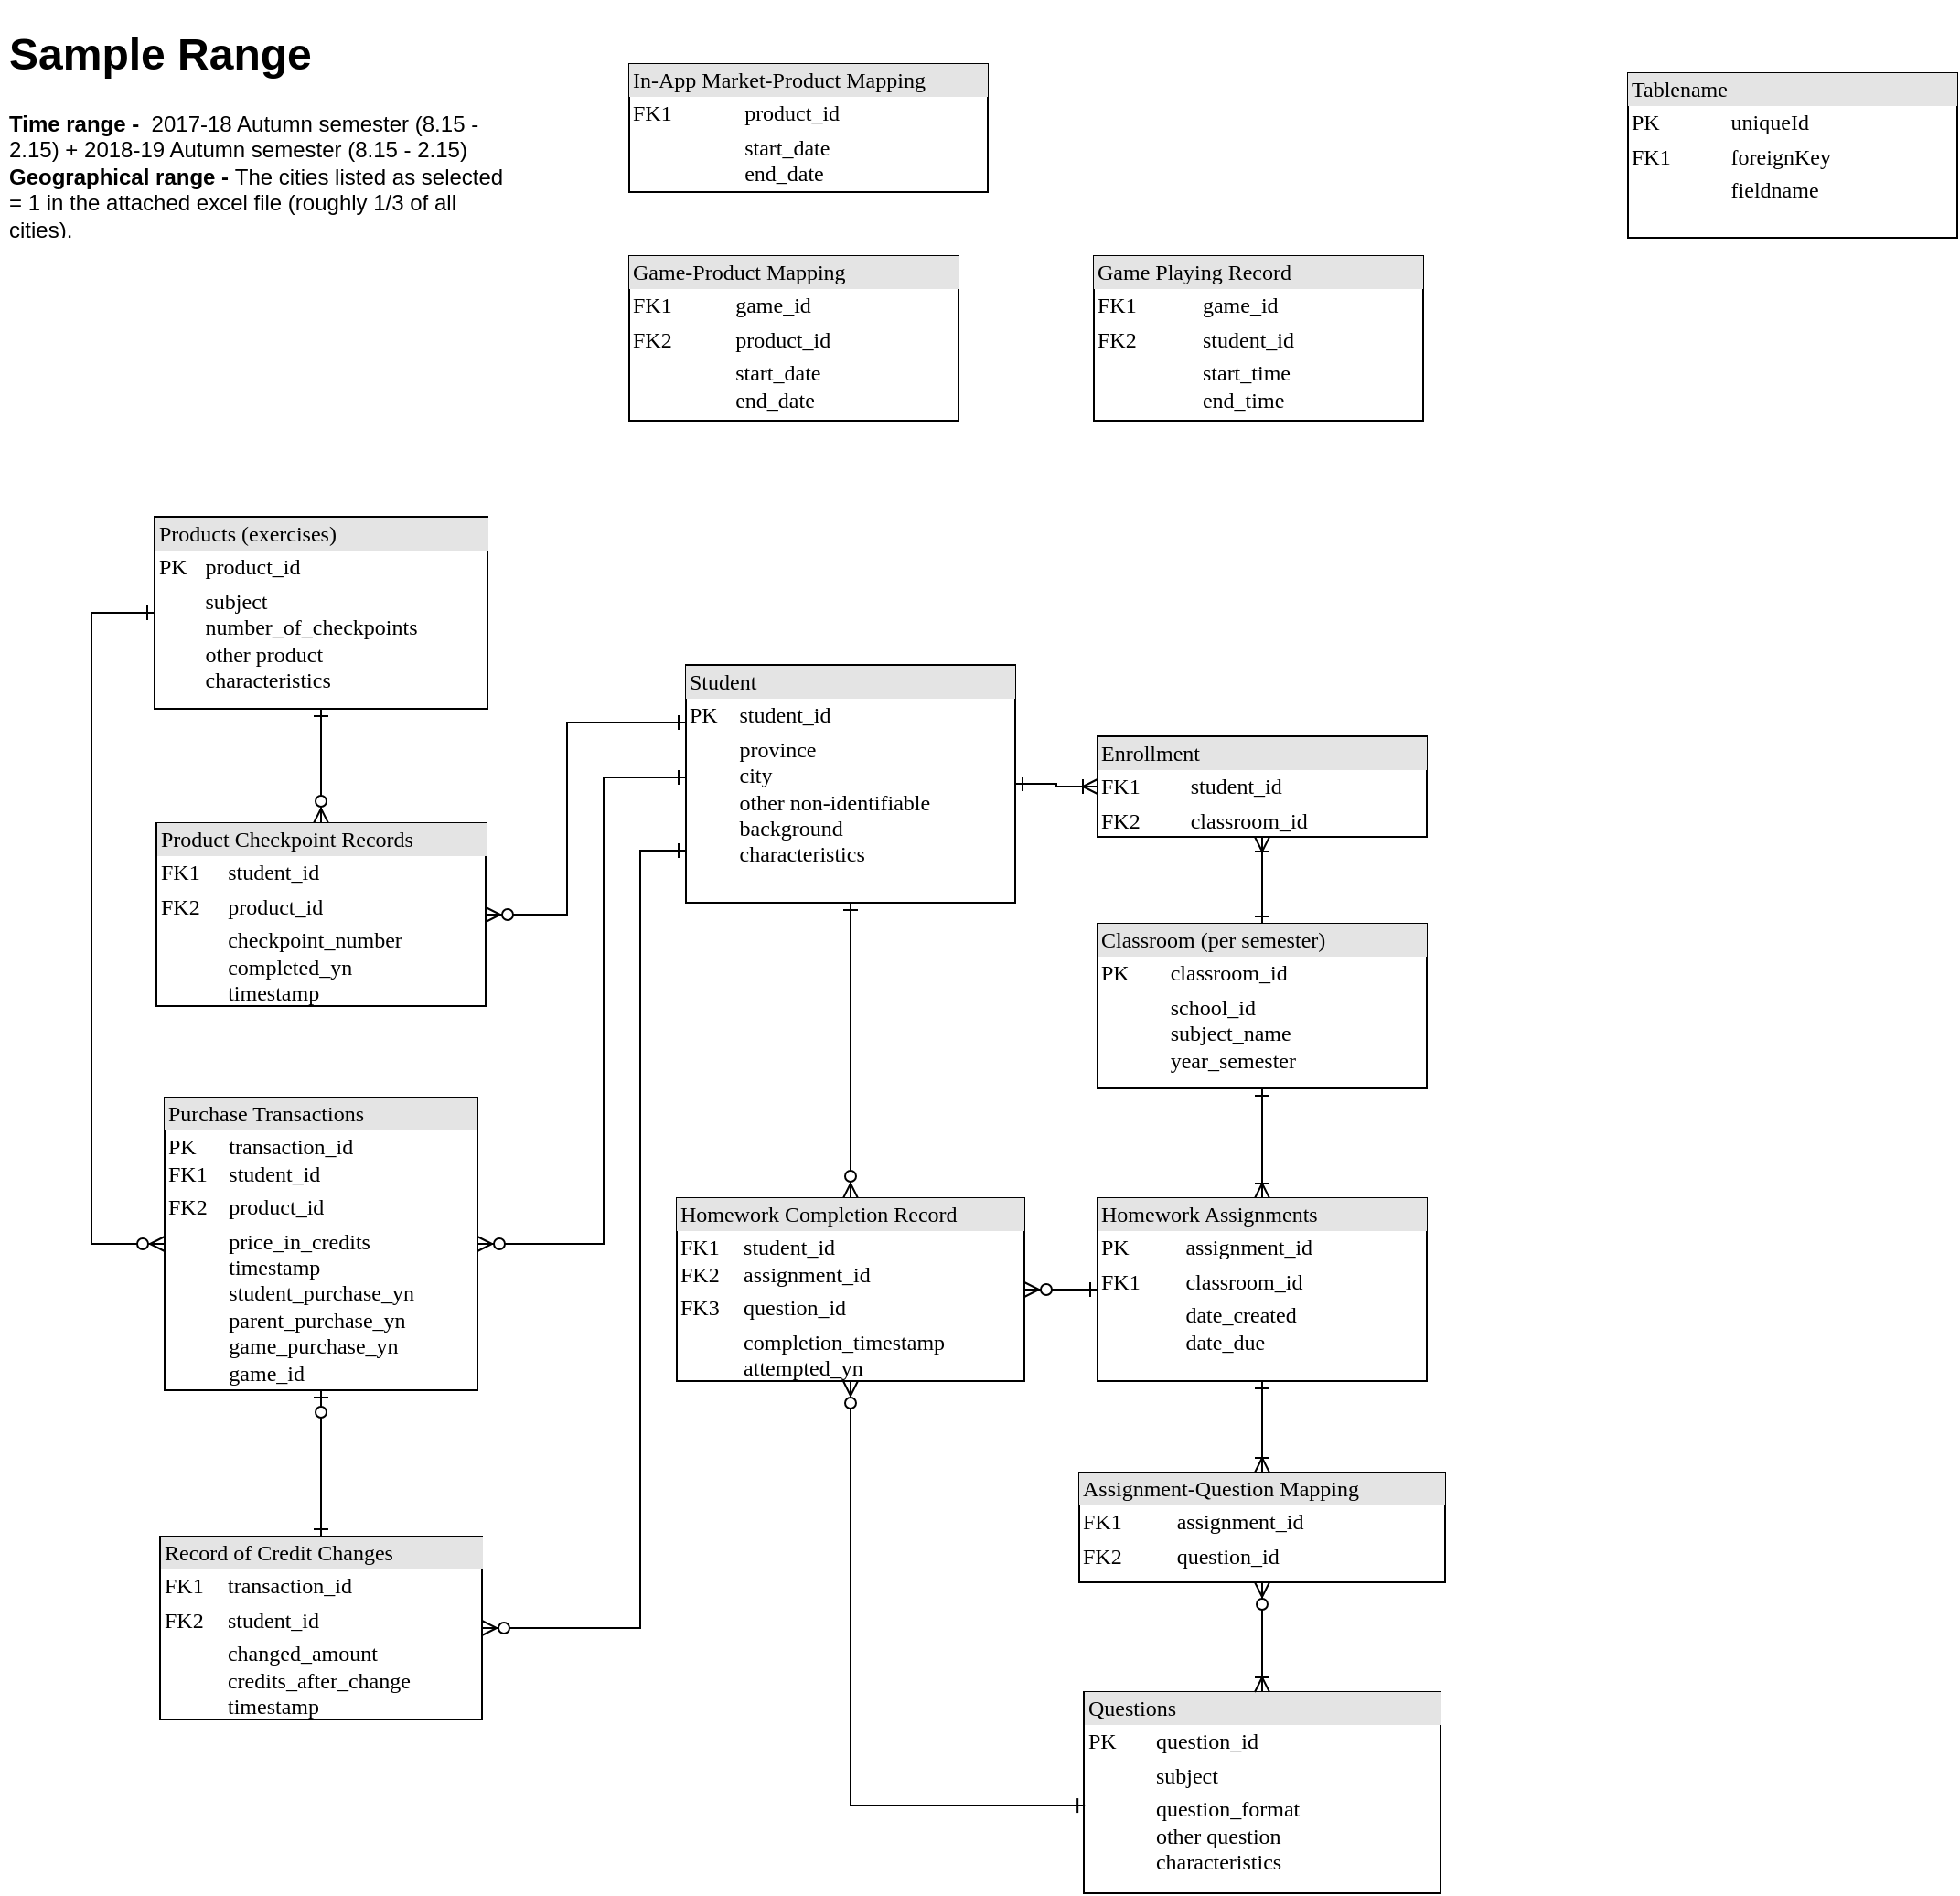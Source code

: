 <mxfile version="10.3.6" type="github"><diagram id="L-7_TeaR0YVO8-77fk-K" name="Page-1"><mxGraphModel dx="558" dy="1667" grid="1" gridSize="10" guides="1" tooltips="1" connect="1" arrows="1" fold="1" page="1" pageScale="1" pageWidth="827" pageHeight="1169" math="0" shadow="0"><root><mxCell id="0"/><mxCell id="1" parent="0"/><mxCell id="oMZmumesdzEXHa7TI7hS-1" style="edgeStyle=orthogonalEdgeStyle;rounded=0;orthogonalLoop=1;jettySize=auto;html=1;exitX=1;exitY=0.5;exitDx=0;exitDy=0;entryX=0;entryY=0.5;entryDx=0;entryDy=0;endArrow=ERoneToMany;endFill=0;startArrow=ERone;startFill=0;" parent="1" source="oMZmumesdzEXHa7TI7hS-3" target="oMZmumesdzEXHa7TI7hS-9" edge="1"><mxGeometry relative="1" as="geometry"/></mxCell><mxCell id="oMZmumesdzEXHa7TI7hS-2" style="edgeStyle=orthogonalEdgeStyle;rounded=0;orthogonalLoop=1;jettySize=auto;html=1;entryX=0.5;entryY=0;entryDx=0;entryDy=0;startArrow=ERone;startFill=0;endArrow=ERzeroToMany;endFill=1;" parent="1" source="oMZmumesdzEXHa7TI7hS-3" target="oMZmumesdzEXHa7TI7hS-16" edge="1"><mxGeometry relative="1" as="geometry"/></mxCell><mxCell id="o9hUADphmRtZOgqHBk-U-13" style="edgeStyle=orthogonalEdgeStyle;rounded=0;orthogonalLoop=1;jettySize=auto;html=1;entryX=1;entryY=0.5;entryDx=0;entryDy=0;startArrow=ERone;startFill=0;endArrow=ERzeroToMany;endFill=1;" edge="1" parent="1" source="oMZmumesdzEXHa7TI7hS-3" target="o9hUADphmRtZOgqHBk-U-2"><mxGeometry relative="1" as="geometry"><Array as="points"><mxPoint x="370" y="470"/><mxPoint x="370" y="895"/></Array></mxGeometry></mxCell><mxCell id="o9hUADphmRtZOgqHBk-U-18" style="edgeStyle=orthogonalEdgeStyle;rounded=0;orthogonalLoop=1;jettySize=auto;html=1;entryX=1;entryY=0.5;entryDx=0;entryDy=0;startArrow=ERone;startFill=0;endArrow=ERzeroToMany;endFill=1;" edge="1" parent="1" source="oMZmumesdzEXHa7TI7hS-3" target="o9hUADphmRtZOgqHBk-U-3"><mxGeometry relative="1" as="geometry"><Array as="points"><mxPoint x="350" y="430"/><mxPoint x="350" y="685"/></Array></mxGeometry></mxCell><mxCell id="o9hUADphmRtZOgqHBk-U-19" style="edgeStyle=orthogonalEdgeStyle;rounded=0;orthogonalLoop=1;jettySize=auto;html=1;entryX=1;entryY=0.5;entryDx=0;entryDy=0;startArrow=ERone;startFill=0;endArrow=ERzeroToMany;endFill=1;" edge="1" parent="1" source="oMZmumesdzEXHa7TI7hS-3" target="o9hUADphmRtZOgqHBk-U-5"><mxGeometry relative="1" as="geometry"><Array as="points"><mxPoint x="330" y="400"/><mxPoint x="330" y="505"/></Array></mxGeometry></mxCell><mxCell id="oMZmumesdzEXHa7TI7hS-3" value="&lt;div style=&quot;box-sizing: border-box ; width: 100% ; background: #e4e4e4 ; padding: 2px&quot;&gt;Student&lt;/div&gt;&lt;table style=&quot;width: 100% ; font-size: 1em&quot; cellpadding=&quot;2&quot; cellspacing=&quot;0&quot;&gt;&lt;tbody&gt;&lt;tr&gt;&lt;td&gt;PK&lt;/td&gt;&lt;td&gt;student_id&lt;/td&gt;&lt;/tr&gt;&lt;tr&gt;&lt;td&gt;&lt;br&gt;&lt;br&gt;&lt;br&gt;&lt;br&gt;&lt;/td&gt;&lt;td&gt;province&lt;br&gt;city&lt;br&gt;other non-identifiable&lt;br&gt;background &lt;br&gt;characteristics&lt;br&gt;&lt;/td&gt;&lt;/tr&gt;&lt;/tbody&gt;&lt;/table&gt;" style="verticalAlign=top;align=left;overflow=fill;html=1;rounded=0;shadow=0;comic=0;labelBackgroundColor=none;strokeColor=#000000;strokeWidth=1;fillColor=#ffffff;fontFamily=Verdana;fontSize=12;fontColor=#000000;" parent="1" vertex="1"><mxGeometry x="395" y="368.5" width="180" height="130" as="geometry"/></mxCell><mxCell id="oMZmumesdzEXHa7TI7hS-4" value="&lt;div style=&quot;box-sizing:border-box;width:100%;background:#e4e4e4;padding:2px;&quot;&gt;Tablename&lt;/div&gt;&lt;table style=&quot;width:100%;font-size:1em;&quot; cellpadding=&quot;2&quot; cellspacing=&quot;0&quot;&gt;&lt;tr&gt;&lt;td&gt;PK&lt;/td&gt;&lt;td&gt;uniqueId&lt;/td&gt;&lt;/tr&gt;&lt;tr&gt;&lt;td&gt;FK1&lt;/td&gt;&lt;td&gt;foreignKey&lt;/td&gt;&lt;/tr&gt;&lt;tr&gt;&lt;td&gt;&lt;/td&gt;&lt;td&gt;fieldname&lt;/td&gt;&lt;/tr&gt;&lt;/table&gt;" style="verticalAlign=top;align=left;overflow=fill;html=1;rounded=0;shadow=0;comic=0;labelBackgroundColor=none;strokeColor=#000000;strokeWidth=1;fillColor=#ffffff;fontFamily=Verdana;fontSize=12;fontColor=#000000;" parent="1" vertex="1"><mxGeometry x="910" y="45" width="180" height="90" as="geometry"/></mxCell><mxCell id="oMZmumesdzEXHa7TI7hS-5" value="&lt;h1&gt;Sample Range&lt;/h1&gt;&lt;b&gt;Time range -&amp;nbsp;&lt;/b&gt;&lt;span&gt;&amp;nbsp;2017-18 Autumn semester (8.15 - 2.15)&amp;nbsp;+ 2018-19 Autumn semester (8.15 - 2.15)&lt;br&gt;&lt;/span&gt;&lt;b&gt;Geographical range -&lt;/b&gt;&lt;span&gt;&amp;nbsp;The cities listed as selected = 1 in the attached excel file (roughly 1/3 of all cities).&lt;/span&gt;&lt;br&gt;" style="text;html=1;strokeColor=none;fillColor=none;spacing=5;spacingTop=-20;whiteSpace=wrap;overflow=hidden;rounded=0;" parent="1" vertex="1"><mxGeometry x="20" y="15" width="280" height="120" as="geometry"/></mxCell><mxCell id="oMZmumesdzEXHa7TI7hS-6" style="edgeStyle=orthogonalEdgeStyle;rounded=0;orthogonalLoop=1;jettySize=auto;html=1;exitX=0.5;exitY=0;exitDx=0;exitDy=0;startArrow=ERone;startFill=0;endArrow=ERoneToMany;endFill=0;" parent="1" source="oMZmumesdzEXHa7TI7hS-8" target="oMZmumesdzEXHa7TI7hS-9" edge="1"><mxGeometry relative="1" as="geometry"/></mxCell><mxCell id="oMZmumesdzEXHa7TI7hS-7" style="edgeStyle=orthogonalEdgeStyle;rounded=0;orthogonalLoop=1;jettySize=auto;html=1;exitX=0.5;exitY=1;exitDx=0;exitDy=0;entryX=0.5;entryY=0;entryDx=0;entryDy=0;startArrow=ERone;startFill=0;endArrow=ERoneToMany;endFill=0;" parent="1" source="oMZmumesdzEXHa7TI7hS-8" target="oMZmumesdzEXHa7TI7hS-11" edge="1"><mxGeometry relative="1" as="geometry"/></mxCell><mxCell id="oMZmumesdzEXHa7TI7hS-8" value="&lt;div style=&quot;box-sizing: border-box ; width: 100% ; background: #e4e4e4 ; padding: 2px&quot;&gt;Classroom (per semester)&lt;/div&gt;&lt;table style=&quot;width: 100% ; font-size: 1em&quot; cellpadding=&quot;2&quot; cellspacing=&quot;0&quot;&gt;&lt;tbody&gt;&lt;tr&gt;&lt;td&gt;PK&lt;/td&gt;&lt;td&gt;classroom_id&lt;/td&gt;&lt;/tr&gt;&lt;tr&gt;&lt;td&gt;&lt;/td&gt;&lt;td&gt;school_id&lt;br&gt;subject_name&lt;br&gt;year_semester&lt;br&gt;&lt;/td&gt;&lt;/tr&gt;&lt;/tbody&gt;&lt;/table&gt;" style="verticalAlign=top;align=left;overflow=fill;html=1;rounded=0;shadow=0;comic=0;labelBackgroundColor=none;strokeColor=#000000;strokeWidth=1;fillColor=#ffffff;fontFamily=Verdana;fontSize=12;fontColor=#000000;" parent="1" vertex="1"><mxGeometry x="620" y="510" width="180" height="90" as="geometry"/></mxCell><mxCell id="oMZmumesdzEXHa7TI7hS-9" value="&lt;div style=&quot;box-sizing: border-box ; width: 100% ; background: #e4e4e4 ; padding: 2px&quot;&gt;Enrollment&lt;/div&gt;&lt;table style=&quot;width: 100% ; font-size: 1em&quot; cellpadding=&quot;2&quot; cellspacing=&quot;0&quot;&gt;&lt;tbody&gt;&lt;tr&gt;&lt;td&gt;FK1&lt;/td&gt;&lt;td&gt;student_id&lt;/td&gt;&lt;/tr&gt;&lt;tr&gt;&lt;td&gt;FK2&lt;/td&gt;&lt;td&gt;classroom_id&lt;/td&gt;&lt;/tr&gt;&lt;/tbody&gt;&lt;/table&gt;" style="verticalAlign=top;align=left;overflow=fill;html=1;rounded=0;shadow=0;comic=0;labelBackgroundColor=none;strokeColor=#000000;strokeWidth=1;fillColor=#ffffff;fontFamily=Verdana;fontSize=12;fontColor=#000000;" parent="1" vertex="1"><mxGeometry x="620" y="407.5" width="180" height="55" as="geometry"/></mxCell><mxCell id="oMZmumesdzEXHa7TI7hS-10" style="edgeStyle=orthogonalEdgeStyle;rounded=0;orthogonalLoop=1;jettySize=auto;html=1;exitX=0.5;exitY=1;exitDx=0;exitDy=0;entryX=0.5;entryY=0;entryDx=0;entryDy=0;startArrow=ERone;startFill=0;endArrow=ERoneToMany;endFill=0;" parent="1" source="oMZmumesdzEXHa7TI7hS-11" target="oMZmumesdzEXHa7TI7hS-14" edge="1"><mxGeometry relative="1" as="geometry"/></mxCell><mxCell id="oMZmumesdzEXHa7TI7hS-11" value="&lt;div style=&quot;box-sizing: border-box ; width: 100% ; background: #e4e4e4 ; padding: 2px&quot;&gt;Homework Assignments&lt;/div&gt;&lt;table style=&quot;width: 100% ; font-size: 1em&quot; cellpadding=&quot;2&quot; cellspacing=&quot;0&quot;&gt;&lt;tbody&gt;&lt;tr&gt;&lt;td&gt;PK&lt;/td&gt;&lt;td&gt;assignment_id&lt;/td&gt;&lt;/tr&gt;&lt;tr&gt;&lt;td&gt;FK1&lt;/td&gt;&lt;td&gt;classroom_id&lt;/td&gt;&lt;/tr&gt;&lt;tr&gt;&lt;td&gt;&lt;/td&gt;&lt;td&gt;date_created&lt;br&gt;date_due&lt;br&gt;&lt;/td&gt;&lt;/tr&gt;&lt;/tbody&gt;&lt;/table&gt;" style="verticalAlign=top;align=left;overflow=fill;html=1;rounded=0;shadow=0;comic=0;labelBackgroundColor=none;strokeColor=#000000;strokeWidth=1;fillColor=#ffffff;fontFamily=Verdana;fontSize=12;fontColor=#000000;" parent="1" vertex="1"><mxGeometry x="620" y="660" width="180" height="100" as="geometry"/></mxCell><mxCell id="oMZmumesdzEXHa7TI7hS-12" value="&lt;div style=&quot;box-sizing: border-box ; width: 100% ; background: #e4e4e4 ; padding: 2px&quot;&gt;Questions&lt;/div&gt;&lt;table style=&quot;width: 100% ; font-size: 1em&quot; cellpadding=&quot;2&quot; cellspacing=&quot;0&quot;&gt;&lt;tbody&gt;&lt;tr&gt;&lt;td&gt;PK&lt;/td&gt;&lt;td&gt;question_id&lt;/td&gt;&lt;/tr&gt;&lt;tr&gt;&lt;td&gt;&lt;br&gt;&lt;/td&gt;&lt;td&gt;subject&lt;/td&gt;&lt;/tr&gt;&lt;tr&gt;&lt;td&gt;&lt;/td&gt;&lt;td&gt;question_format&lt;br&gt;other question&lt;br&gt;characteristics&lt;/td&gt;&lt;/tr&gt;&lt;/tbody&gt;&lt;/table&gt;" style="verticalAlign=top;align=left;overflow=fill;html=1;rounded=0;shadow=0;comic=0;labelBackgroundColor=none;strokeColor=#000000;strokeWidth=1;fillColor=#ffffff;fontFamily=Verdana;fontSize=12;fontColor=#000000;" parent="1" vertex="1"><mxGeometry x="612.5" y="930" width="195" height="110" as="geometry"/></mxCell><mxCell id="oMZmumesdzEXHa7TI7hS-13" style="edgeStyle=orthogonalEdgeStyle;rounded=0;orthogonalLoop=1;jettySize=auto;html=1;startArrow=ERzeroToMany;startFill=1;endArrow=ERoneToMany;endFill=0;" parent="1" source="oMZmumesdzEXHa7TI7hS-14" target="oMZmumesdzEXHa7TI7hS-12" edge="1"><mxGeometry relative="1" as="geometry"/></mxCell><mxCell id="oMZmumesdzEXHa7TI7hS-14" value="&lt;div style=&quot;box-sizing: border-box ; width: 100% ; background: #e4e4e4 ; padding: 2px&quot;&gt;Assignment-Question Mapping&lt;/div&gt;&lt;table style=&quot;width: 100% ; font-size: 1em&quot; cellpadding=&quot;2&quot; cellspacing=&quot;0&quot;&gt;&lt;tbody&gt;&lt;tr&gt;&lt;td&gt;FK1&lt;/td&gt;&lt;td&gt;assignment_id&lt;br&gt;&lt;/td&gt;&lt;/tr&gt;&lt;tr&gt;&lt;td&gt;FK2&lt;/td&gt;&lt;td&gt;question_id&lt;/td&gt;&lt;/tr&gt;&lt;/tbody&gt;&lt;/table&gt;" style="verticalAlign=top;align=left;overflow=fill;html=1;rounded=0;shadow=0;comic=0;labelBackgroundColor=none;strokeColor=#000000;strokeWidth=1;fillColor=#ffffff;fontFamily=Verdana;fontSize=12;fontColor=#000000;" parent="1" vertex="1"><mxGeometry x="610" y="810" width="200" height="60" as="geometry"/></mxCell><mxCell id="oMZmumesdzEXHa7TI7hS-15" style="edgeStyle=orthogonalEdgeStyle;rounded=0;orthogonalLoop=1;jettySize=auto;html=1;exitX=0.5;exitY=1;exitDx=0;exitDy=0;entryX=0.003;entryY=0.564;entryDx=0;entryDy=0;entryPerimeter=0;startArrow=ERzeroToMany;startFill=1;endArrow=ERone;endFill=0;" parent="1" source="oMZmumesdzEXHa7TI7hS-16" target="oMZmumesdzEXHa7TI7hS-12" edge="1"><mxGeometry relative="1" as="geometry"/></mxCell><mxCell id="o9hUADphmRtZOgqHBk-U-1" style="edgeStyle=orthogonalEdgeStyle;rounded=0;orthogonalLoop=1;jettySize=auto;html=1;exitX=1;exitY=0.5;exitDx=0;exitDy=0;startArrow=ERzeroToMany;startFill=1;endArrow=ERone;endFill=0;" edge="1" parent="1" source="oMZmumesdzEXHa7TI7hS-16" target="oMZmumesdzEXHa7TI7hS-11"><mxGeometry relative="1" as="geometry"/></mxCell><mxCell id="oMZmumesdzEXHa7TI7hS-16" value="&lt;div style=&quot;box-sizing: border-box ; width: 100% ; background: #e4e4e4 ; padding: 2px&quot;&gt;Homework Completion Record&lt;/div&gt;&lt;table style=&quot;width: 100% ; font-size: 1em&quot; cellpadding=&quot;2&quot; cellspacing=&quot;0&quot;&gt;&lt;tbody&gt;&lt;tr&gt;&lt;td&gt;FK1&lt;br&gt;FK2&lt;/td&gt;&lt;td&gt;student_id&lt;br&gt;assignment_id&lt;/td&gt;&lt;/tr&gt;&lt;tr&gt;&lt;td&gt;FK3&lt;/td&gt;&lt;td&gt;question_id&lt;/td&gt;&lt;/tr&gt;&lt;tr&gt;&lt;td&gt;&lt;/td&gt;&lt;td&gt;completion_timestamp&lt;br&gt;attempted_yn&lt;br&gt;correct_yn&lt;br&gt;&lt;br&gt;&lt;/td&gt;&lt;/tr&gt;&lt;/tbody&gt;&lt;/table&gt;" style="verticalAlign=top;align=left;overflow=fill;html=1;rounded=0;shadow=0;comic=0;labelBackgroundColor=none;strokeColor=#000000;strokeWidth=1;fillColor=#ffffff;fontFamily=Verdana;fontSize=12;fontColor=#000000;" parent="1" vertex="1"><mxGeometry x="390" y="660" width="190" height="100" as="geometry"/></mxCell><mxCell id="o9hUADphmRtZOgqHBk-U-2" value="&lt;div style=&quot;box-sizing: border-box ; width: 100% ; background: #e4e4e4 ; padding: 2px&quot;&gt;Record of Credit Changes&lt;/div&gt;&lt;table style=&quot;width: 100% ; font-size: 1em&quot; cellpadding=&quot;2&quot; cellspacing=&quot;0&quot;&gt;&lt;tbody&gt;&lt;tr&gt;&lt;td&gt;FK1&lt;/td&gt;&lt;td&gt;transaction_id&lt;/td&gt;&lt;/tr&gt;&lt;tr&gt;&lt;td&gt;FK2&lt;/td&gt;&lt;td&gt;student_id&lt;/td&gt;&lt;/tr&gt;&lt;tr&gt;&lt;td&gt;&lt;/td&gt;&lt;td&gt;changed_amount&lt;br&gt;credits_after_change&lt;br&gt;timestamp&lt;/td&gt;&lt;/tr&gt;&lt;/tbody&gt;&lt;/table&gt;" style="verticalAlign=top;align=left;overflow=fill;html=1;rounded=0;shadow=0;comic=0;labelBackgroundColor=none;strokeColor=#000000;strokeWidth=1;fillColor=#ffffff;fontFamily=Verdana;fontSize=12;fontColor=#000000;" vertex="1" parent="1"><mxGeometry x="107.5" y="845" width="176" height="100" as="geometry"/></mxCell><mxCell id="o9hUADphmRtZOgqHBk-U-14" style="edgeStyle=orthogonalEdgeStyle;rounded=0;orthogonalLoop=1;jettySize=auto;html=1;entryX=0.5;entryY=0;entryDx=0;entryDy=0;startArrow=ERzeroToOne;startFill=1;endArrow=ERone;endFill=0;" edge="1" parent="1" source="o9hUADphmRtZOgqHBk-U-3" target="o9hUADphmRtZOgqHBk-U-2"><mxGeometry relative="1" as="geometry"/></mxCell><mxCell id="o9hUADphmRtZOgqHBk-U-3" value="&lt;div style=&quot;box-sizing: border-box ; width: 100% ; background: #e4e4e4 ; padding: 2px&quot;&gt;Purchase Transactions&lt;/div&gt;&lt;table style=&quot;width: 100% ; font-size: 1em&quot; cellpadding=&quot;2&quot; cellspacing=&quot;0&quot;&gt;&lt;tbody&gt;&lt;tr&gt;&lt;td&gt;PK&lt;br&gt;FK1&lt;/td&gt;&lt;td&gt;transaction_id&lt;br&gt;student_id&lt;/td&gt;&lt;/tr&gt;&lt;tr&gt;&lt;td&gt;FK2&lt;br&gt;&lt;/td&gt;&lt;td&gt;product_id&lt;br&gt;&lt;/td&gt;&lt;/tr&gt;&lt;tr&gt;&lt;td&gt;&lt;br&gt;&lt;/td&gt;&lt;td&gt;price_in_credits&lt;br&gt;timestamp&lt;br&gt;student_purchase_yn&lt;br&gt;parent_purchase_yn&lt;br&gt;game_purchase_yn&lt;br&gt;game_id&lt;br&gt;&lt;br&gt;&lt;/td&gt;&lt;/tr&gt;&lt;/tbody&gt;&lt;/table&gt;" style="verticalAlign=top;align=left;overflow=fill;html=1;rounded=0;shadow=0;comic=0;labelBackgroundColor=none;strokeColor=#000000;strokeWidth=1;fillColor=#ffffff;fontFamily=Verdana;fontSize=12;fontColor=#000000;" vertex="1" parent="1"><mxGeometry x="110" y="605" width="171" height="160" as="geometry"/></mxCell><mxCell id="o9hUADphmRtZOgqHBk-U-22" style="edgeStyle=orthogonalEdgeStyle;rounded=0;orthogonalLoop=1;jettySize=auto;html=1;startArrow=ERone;startFill=0;endArrow=ERzeroToMany;endFill=1;" edge="1" parent="1" source="o9hUADphmRtZOgqHBk-U-4" target="o9hUADphmRtZOgqHBk-U-5"><mxGeometry relative="1" as="geometry"/></mxCell><mxCell id="o9hUADphmRtZOgqHBk-U-23" style="edgeStyle=orthogonalEdgeStyle;rounded=0;orthogonalLoop=1;jettySize=auto;html=1;entryX=0;entryY=0.5;entryDx=0;entryDy=0;startArrow=ERone;startFill=0;endArrow=ERzeroToMany;endFill=1;" edge="1" parent="1" source="o9hUADphmRtZOgqHBk-U-4" target="o9hUADphmRtZOgqHBk-U-3"><mxGeometry relative="1" as="geometry"><Array as="points"><mxPoint x="70" y="340"/><mxPoint x="70" y="685"/></Array></mxGeometry></mxCell><mxCell id="o9hUADphmRtZOgqHBk-U-4" value="&lt;div style=&quot;box-sizing: border-box ; width: 100% ; background: #e4e4e4 ; padding: 2px&quot;&gt;Products (exercises)&lt;/div&gt;&lt;table style=&quot;width: 100% ; font-size: 1em&quot; cellpadding=&quot;2&quot; cellspacing=&quot;0&quot;&gt;&lt;tbody&gt;&lt;tr&gt;&lt;td&gt;PK&lt;/td&gt;&lt;td&gt;product_id&lt;/td&gt;&lt;/tr&gt;&lt;tr&gt;&lt;td&gt;&lt;/td&gt;&lt;td&gt;subject&lt;br&gt;number_of_checkpoints&lt;br&gt;other product&lt;br&gt;characteristics&lt;br&gt;&lt;br&gt;&lt;/td&gt;&lt;/tr&gt;&lt;/tbody&gt;&lt;/table&gt;" style="verticalAlign=top;align=left;overflow=fill;html=1;rounded=0;shadow=0;comic=0;labelBackgroundColor=none;strokeColor=#000000;strokeWidth=1;fillColor=#ffffff;fontFamily=Verdana;fontSize=12;fontColor=#000000;" vertex="1" parent="1"><mxGeometry x="104.5" y="287.5" width="182" height="105" as="geometry"/></mxCell><mxCell id="o9hUADphmRtZOgqHBk-U-5" value="&lt;div style=&quot;box-sizing: border-box ; width: 100% ; background: #e4e4e4 ; padding: 2px&quot;&gt;Product Checkpoint Records&lt;/div&gt;&lt;table style=&quot;width: 100% ; font-size: 1em&quot; cellpadding=&quot;2&quot; cellspacing=&quot;0&quot;&gt;&lt;tbody&gt;&lt;tr&gt;&lt;td&gt;FK1&lt;/td&gt;&lt;td&gt;student_id&lt;/td&gt;&lt;/tr&gt;&lt;tr&gt;&lt;td&gt;FK2&lt;/td&gt;&lt;td&gt;product_id&lt;/td&gt;&lt;/tr&gt;&lt;tr&gt;&lt;td&gt;&lt;/td&gt;&lt;td&gt;checkpoint_number&lt;br&gt;completed_yn&lt;br&gt;timestamp&lt;/td&gt;&lt;/tr&gt;&lt;/tbody&gt;&lt;/table&gt;" style="verticalAlign=top;align=left;overflow=fill;html=1;rounded=0;shadow=0;comic=0;labelBackgroundColor=none;strokeColor=#000000;strokeWidth=1;fillColor=#ffffff;fontFamily=Verdana;fontSize=12;fontColor=#000000;" vertex="1" parent="1"><mxGeometry x="105.5" y="455" width="180" height="100" as="geometry"/></mxCell><mxCell id="o9hUADphmRtZOgqHBk-U-6" value="&lt;div style=&quot;box-sizing: border-box ; width: 100% ; background: #e4e4e4 ; padding: 2px&quot;&gt;Game-Product Mapping&lt;/div&gt;&lt;table style=&quot;width: 100% ; font-size: 1em&quot; cellpadding=&quot;2&quot; cellspacing=&quot;0&quot;&gt;&lt;tbody&gt;&lt;tr&gt;&lt;td&gt;FK1&lt;/td&gt;&lt;td&gt;game_id&lt;/td&gt;&lt;/tr&gt;&lt;tr&gt;&lt;td&gt;FK2&lt;/td&gt;&lt;td&gt;product_id&lt;/td&gt;&lt;/tr&gt;&lt;tr&gt;&lt;td&gt;&lt;/td&gt;&lt;td&gt;start_date&lt;br&gt;end_date&lt;/td&gt;&lt;/tr&gt;&lt;/tbody&gt;&lt;/table&gt;" style="verticalAlign=top;align=left;overflow=fill;html=1;rounded=0;shadow=0;comic=0;labelBackgroundColor=none;strokeColor=#000000;strokeWidth=1;fillColor=#ffffff;fontFamily=Verdana;fontSize=12;fontColor=#000000;" vertex="1" parent="1"><mxGeometry x="364" y="145" width="180" height="90" as="geometry"/></mxCell><mxCell id="o9hUADphmRtZOgqHBk-U-7" value="&lt;div style=&quot;box-sizing: border-box ; width: 100% ; background: #e4e4e4 ; padding: 2px&quot;&gt;Game Playing Record&lt;/div&gt;&lt;table style=&quot;width: 100% ; font-size: 1em&quot; cellpadding=&quot;2&quot; cellspacing=&quot;0&quot;&gt;&lt;tbody&gt;&lt;tr&gt;&lt;td&gt;FK1&lt;/td&gt;&lt;td&gt;game_id&lt;/td&gt;&lt;/tr&gt;&lt;tr&gt;&lt;td&gt;FK2&lt;/td&gt;&lt;td&gt;student_id&lt;/td&gt;&lt;/tr&gt;&lt;tr&gt;&lt;td&gt;&lt;/td&gt;&lt;td&gt;start_time&lt;br&gt;end_time&lt;/td&gt;&lt;/tr&gt;&lt;/tbody&gt;&lt;/table&gt;" style="verticalAlign=top;align=left;overflow=fill;html=1;rounded=0;shadow=0;comic=0;labelBackgroundColor=none;strokeColor=#000000;strokeWidth=1;fillColor=#ffffff;fontFamily=Verdana;fontSize=12;fontColor=#000000;" vertex="1" parent="1"><mxGeometry x="618" y="145" width="180" height="90" as="geometry"/></mxCell><mxCell id="o9hUADphmRtZOgqHBk-U-12" value="&lt;div style=&quot;box-sizing: border-box ; width: 100% ; background: #e4e4e4 ; padding: 2px&quot;&gt;In-App Market-Product Mapping&lt;/div&gt;&lt;table style=&quot;width: 100% ; font-size: 1em&quot; cellpadding=&quot;2&quot; cellspacing=&quot;0&quot;&gt;&lt;tbody&gt;&lt;tr&gt;&lt;td&gt;FK1&lt;/td&gt;&lt;td&gt;product_id&lt;/td&gt;&lt;/tr&gt;&lt;tr&gt;&lt;td&gt;&lt;/td&gt;&lt;td&gt;start_date&lt;br&gt;end_date&lt;/td&gt;&lt;/tr&gt;&lt;/tbody&gt;&lt;/table&gt;" style="verticalAlign=top;align=left;overflow=fill;html=1;rounded=0;shadow=0;comic=0;labelBackgroundColor=none;strokeColor=#000000;strokeWidth=1;fillColor=#ffffff;fontFamily=Verdana;fontSize=12;fontColor=#000000;" vertex="1" parent="1"><mxGeometry x="364" y="40" width="196" height="70" as="geometry"/></mxCell></root></mxGraphModel></diagram></mxfile>